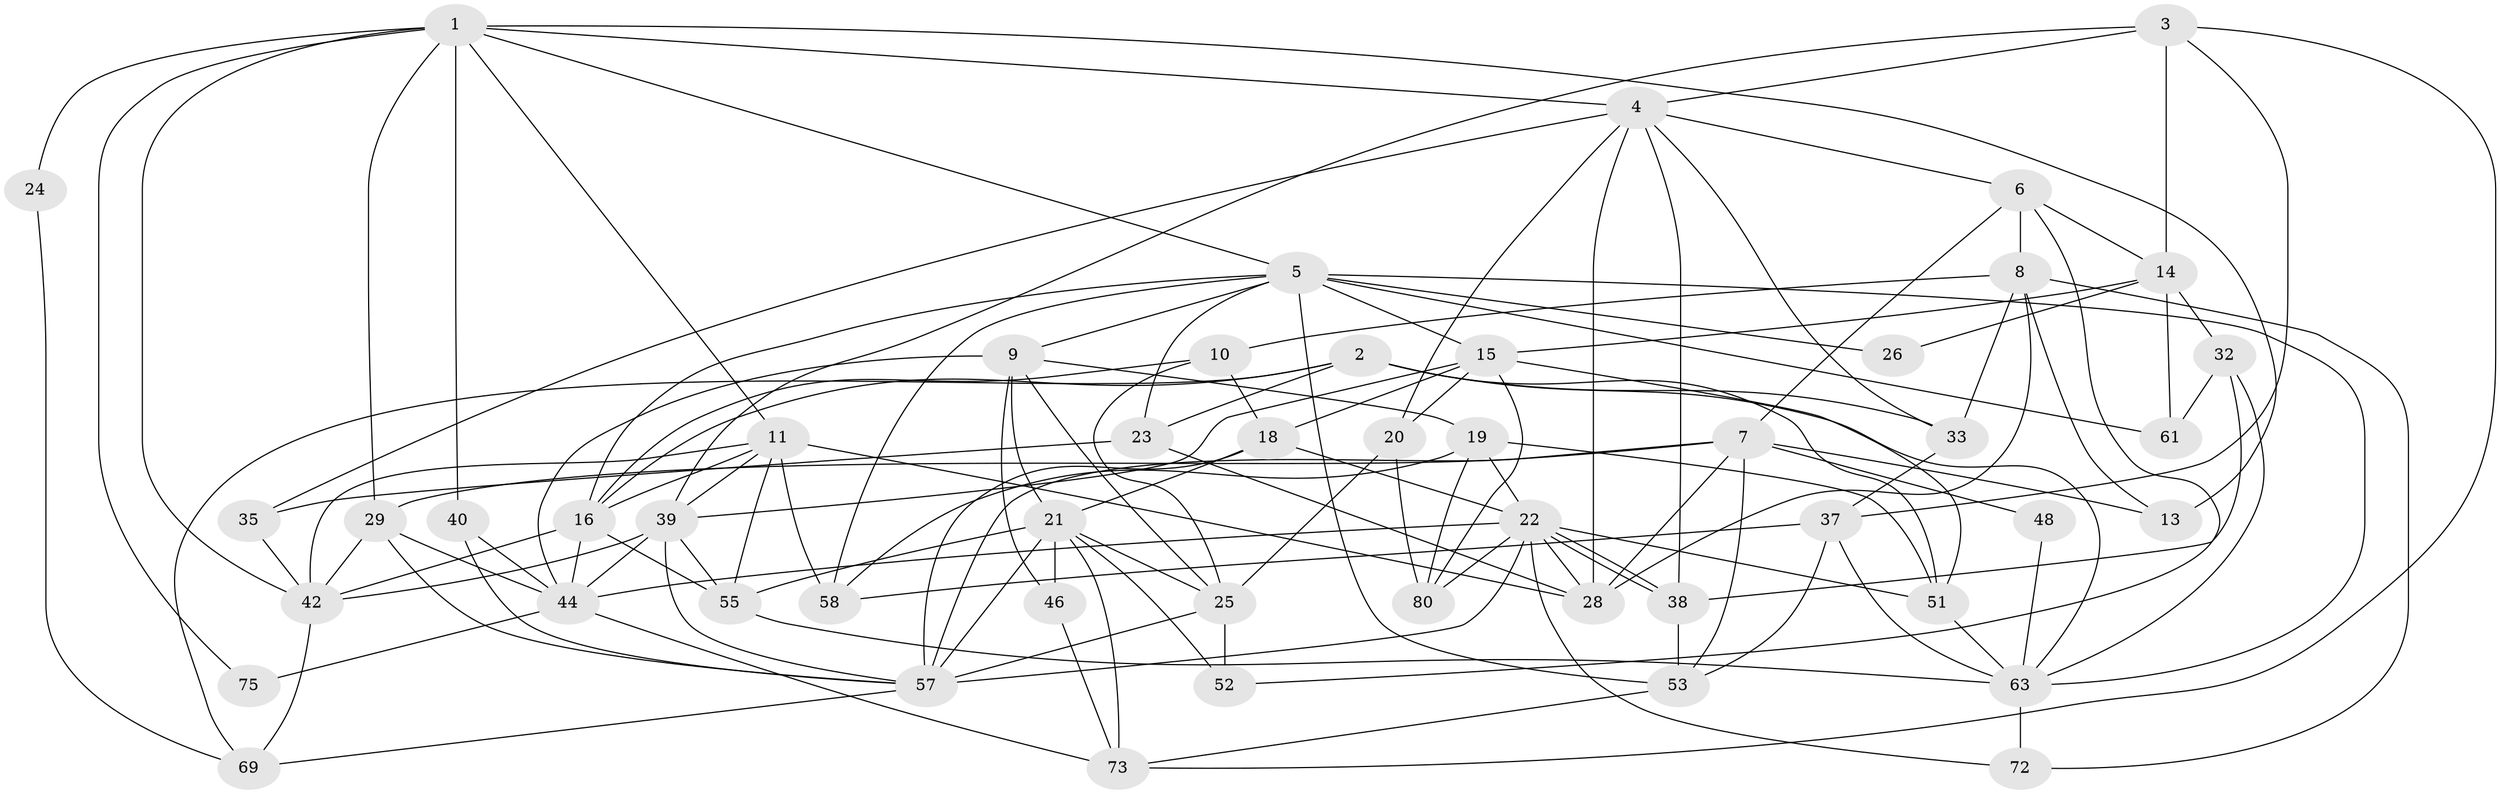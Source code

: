 // original degree distribution, {7: 0.03571428571428571, 5: 0.15476190476190477, 3: 0.30952380952380953, 4: 0.2976190476190476, 8: 0.03571428571428571, 6: 0.05952380952380952, 2: 0.10714285714285714}
// Generated by graph-tools (version 1.1) at 2025/42/03/06/25 10:42:01]
// undirected, 50 vertices, 132 edges
graph export_dot {
graph [start="1"]
  node [color=gray90,style=filled];
  1 [super="+60"];
  2 [super="+45"];
  3 [super="+64"];
  4 [super="+82"];
  5 [super="+27"];
  6;
  7 [super="+17"];
  8 [super="+12"];
  9 [super="+31"];
  10 [super="+67"];
  11 [super="+68"];
  13;
  14 [super="+65"];
  15 [super="+54"];
  16 [super="+36"];
  18 [super="+66"];
  19 [super="+43"];
  20;
  21 [super="+71"];
  22 [super="+41"];
  23 [super="+30"];
  24;
  25 [super="+34"];
  26;
  28 [super="+50"];
  29 [super="+79"];
  32 [super="+49"];
  33 [super="+83"];
  35;
  37 [super="+70"];
  38;
  39 [super="+76"];
  40 [super="+78"];
  42 [super="+56"];
  44 [super="+47"];
  46;
  48;
  51 [super="+62"];
  52;
  53 [super="+59"];
  55;
  57 [super="+77"];
  58;
  61;
  63 [super="+84"];
  69 [super="+74"];
  72;
  73 [super="+81"];
  75;
  80;
  1 -- 13;
  1 -- 24;
  1 -- 29;
  1 -- 75;
  1 -- 40;
  1 -- 42;
  1 -- 5;
  1 -- 11;
  1 -- 4;
  2 -- 51;
  2 -- 33;
  2 -- 69;
  2 -- 16;
  2 -- 23;
  2 -- 63;
  3 -- 4;
  3 -- 73;
  3 -- 14;
  3 -- 39;
  3 -- 37;
  4 -- 38;
  4 -- 6;
  4 -- 33;
  4 -- 35;
  4 -- 20;
  4 -- 28;
  5 -- 15 [weight=2];
  5 -- 16;
  5 -- 53;
  5 -- 58;
  5 -- 61;
  5 -- 26;
  5 -- 23;
  5 -- 63;
  5 -- 9;
  6 -- 52;
  6 -- 8;
  6 -- 7;
  6 -- 14;
  7 -- 13;
  7 -- 28;
  7 -- 48;
  7 -- 53;
  7 -- 57;
  7 -- 29;
  8 -- 72;
  8 -- 28;
  8 -- 33;
  8 -- 13;
  8 -- 10;
  9 -- 46;
  9 -- 25;
  9 -- 44;
  9 -- 19;
  9 -- 21;
  10 -- 16;
  10 -- 18;
  10 -- 25;
  11 -- 55;
  11 -- 58;
  11 -- 39;
  11 -- 28;
  11 -- 42;
  11 -- 16;
  14 -- 61;
  14 -- 32;
  14 -- 26;
  14 -- 15;
  15 -- 39;
  15 -- 80;
  15 -- 51;
  15 -- 20;
  15 -- 18;
  16 -- 55;
  16 -- 42;
  16 -- 44;
  18 -- 22;
  18 -- 57;
  18 -- 21;
  19 -- 80;
  19 -- 51;
  19 -- 58;
  19 -- 22;
  20 -- 25;
  20 -- 80;
  21 -- 25;
  21 -- 52;
  21 -- 57 [weight=2];
  21 -- 73;
  21 -- 55;
  21 -- 46;
  22 -- 38;
  22 -- 38;
  22 -- 51;
  22 -- 72;
  22 -- 44;
  22 -- 80;
  22 -- 57;
  22 -- 28;
  23 -- 35;
  23 -- 28;
  24 -- 69;
  25 -- 52;
  25 -- 57;
  29 -- 44;
  29 -- 57;
  29 -- 42;
  32 -- 61;
  32 -- 38;
  32 -- 63;
  33 -- 37;
  35 -- 42;
  37 -- 58;
  37 -- 53;
  37 -- 63;
  38 -- 53;
  39 -- 55;
  39 -- 42;
  39 -- 44;
  39 -- 57;
  40 -- 57;
  40 -- 44;
  42 -- 69;
  44 -- 73;
  44 -- 75;
  46 -- 73;
  48 -- 63;
  51 -- 63;
  53 -- 73;
  55 -- 63;
  57 -- 69;
  63 -- 72;
}
